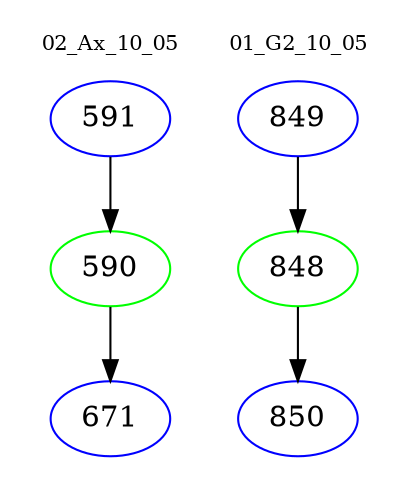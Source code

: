 digraph{
subgraph cluster_0 {
color = white
label = "02_Ax_10_05";
fontsize=10;
T0_591 [label="591", color="blue"]
T0_591 -> T0_590 [color="black"]
T0_590 [label="590", color="green"]
T0_590 -> T0_671 [color="black"]
T0_671 [label="671", color="blue"]
}
subgraph cluster_1 {
color = white
label = "01_G2_10_05";
fontsize=10;
T1_849 [label="849", color="blue"]
T1_849 -> T1_848 [color="black"]
T1_848 [label="848", color="green"]
T1_848 -> T1_850 [color="black"]
T1_850 [label="850", color="blue"]
}
}
